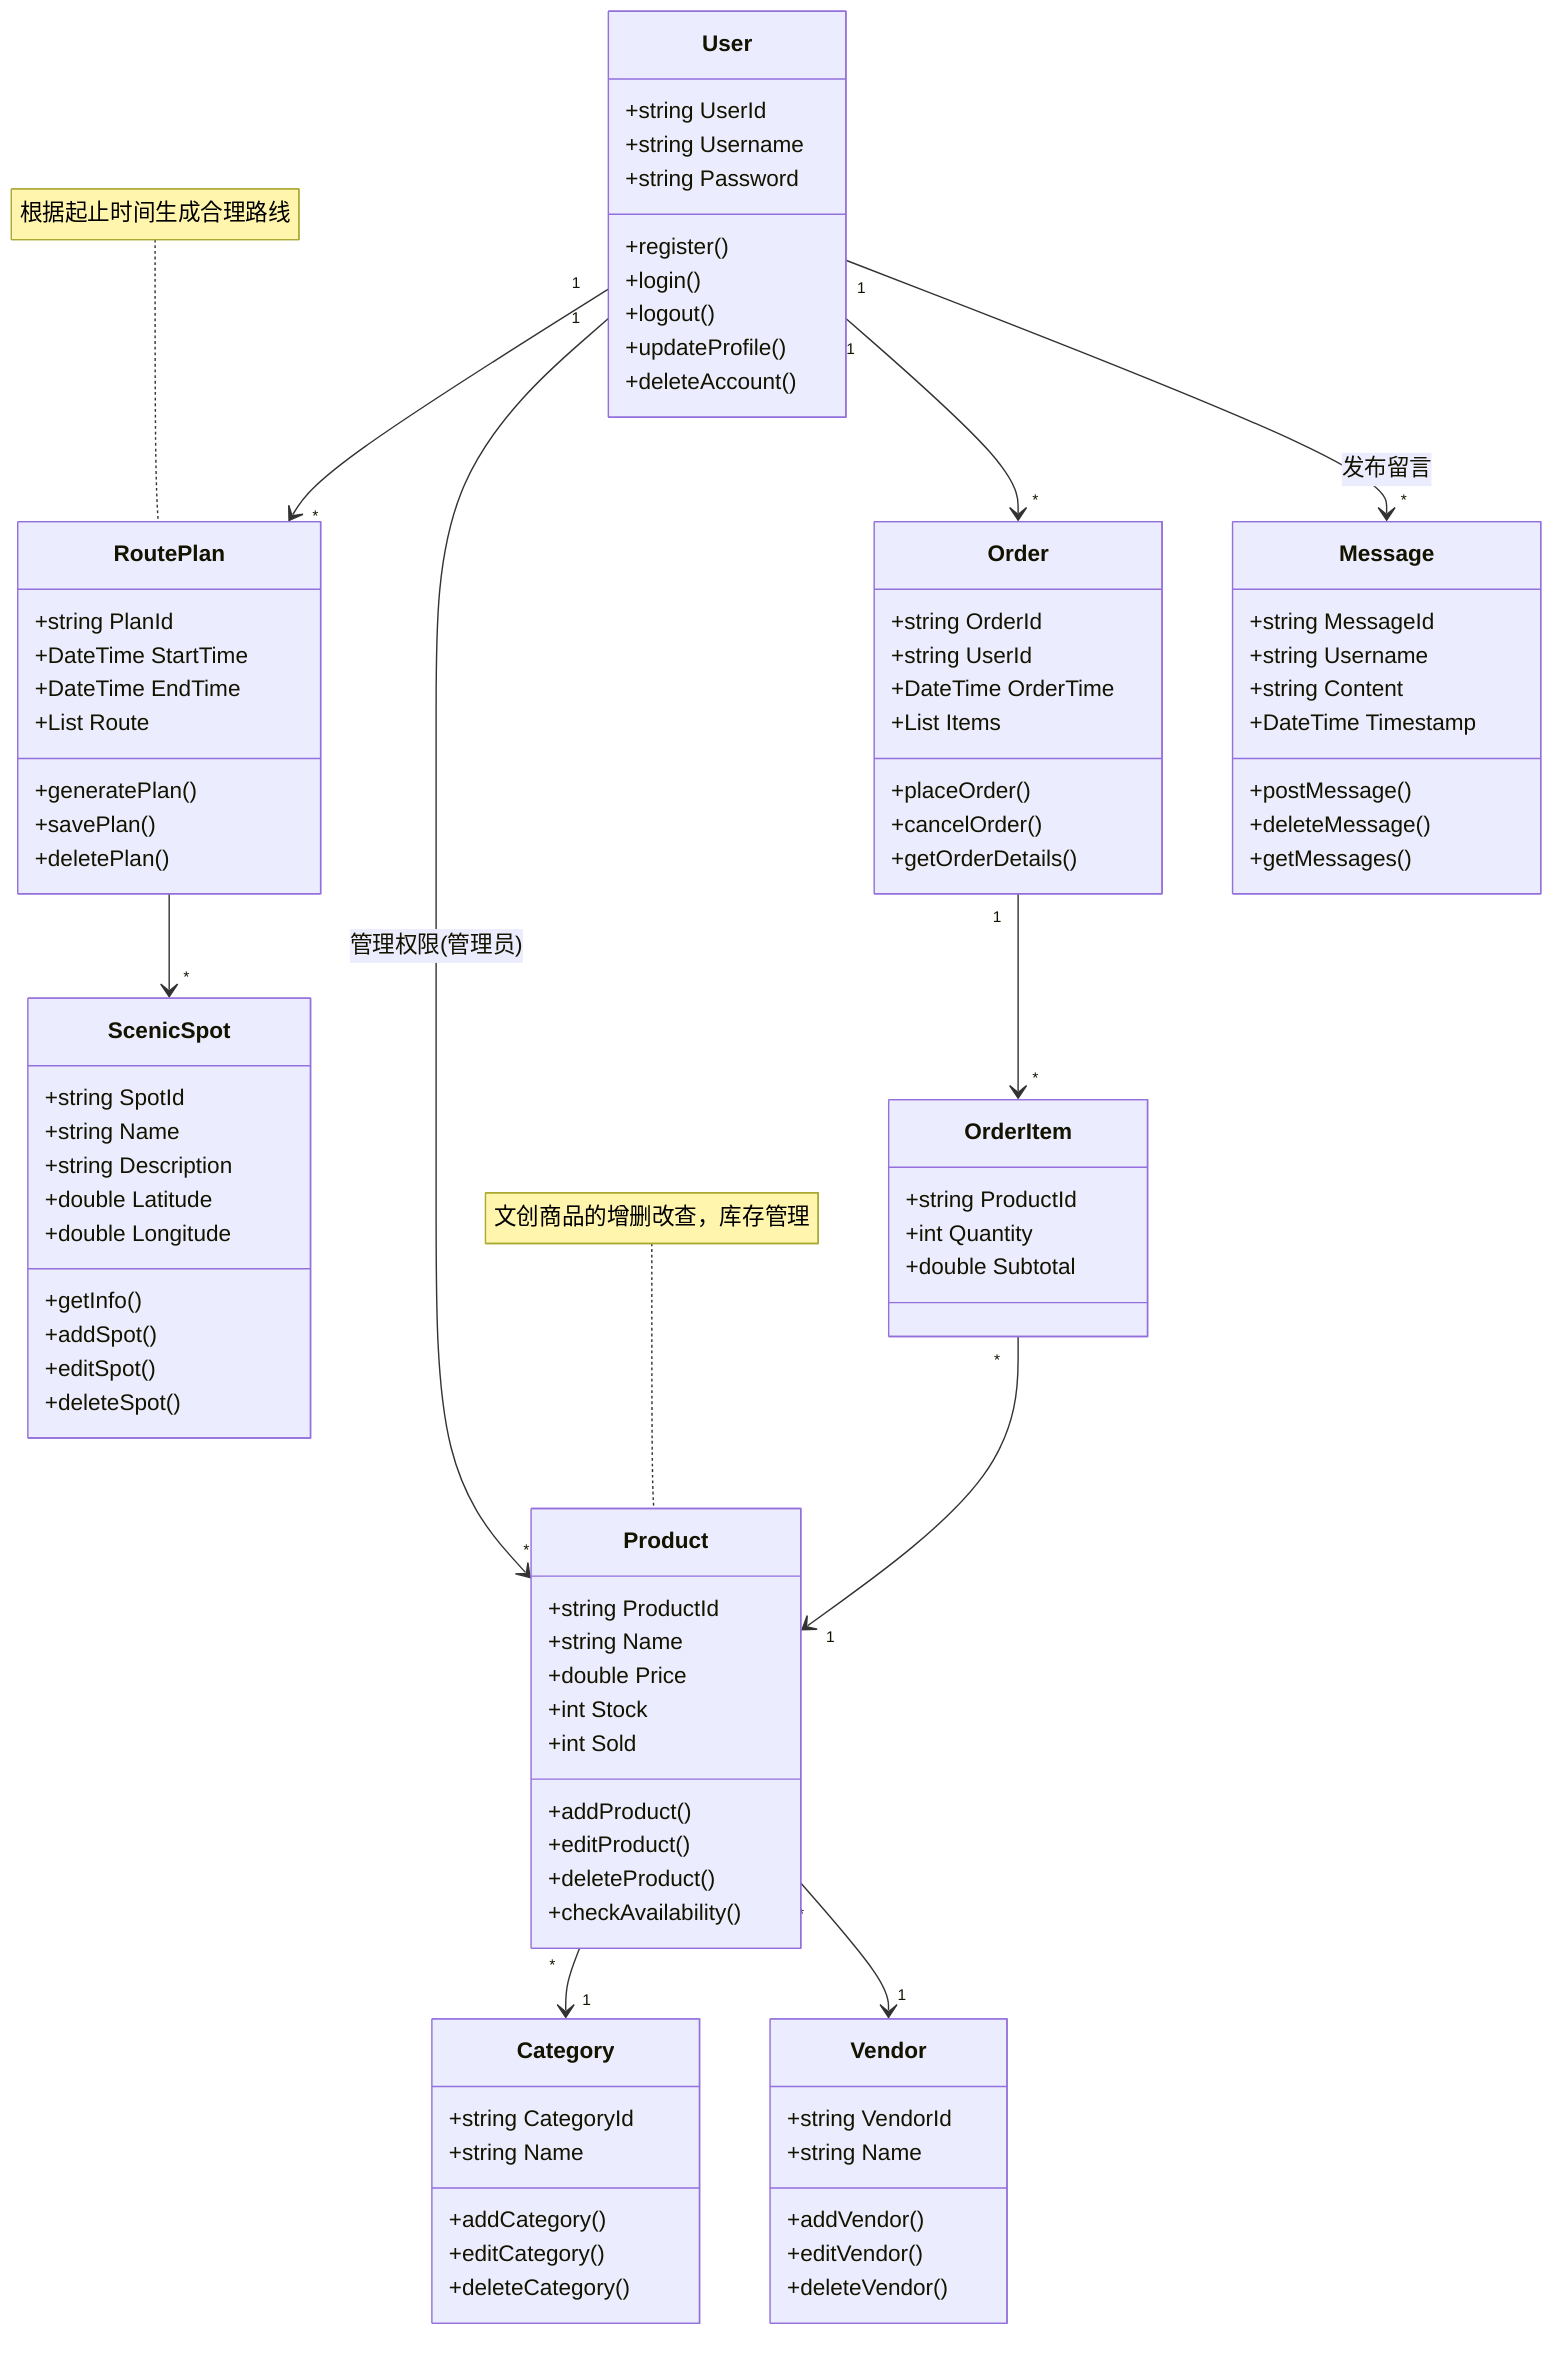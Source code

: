 classDiagram


class User {
    +string UserId
    +string Username
    +string Password
    +register()
    +login()
    +logout()
    +updateProfile()
    +deleteAccount()
}

class ScenicSpot {
    +string SpotId
    +string Name
    +string Description
    +double Latitude
    +double Longitude
    +getInfo()
    +addSpot()
    +editSpot()
    +deleteSpot()
}

class Message {
    +string MessageId
    +string Username
    +string Content
    +DateTime Timestamp
    +postMessage()
    +deleteMessage()
    +getMessages()
}

User "1" --> "*" Message : 发布留言

class Product {
    +string ProductId
    +string Name
    +double Price
    +int Stock
    +int Sold
    +addProduct()
    +editProduct()
    +deleteProduct()
    +checkAvailability()
}

class Vendor {
    +string VendorId
    +string Name
    +addVendor()
    +editVendor()
    +deleteVendor()
}

class Category {
    +string CategoryId
    +string Name
    +addCategory()
    +editCategory()
    +deleteCategory()
}

class Order {
    +string OrderId
    +string UserId
    +DateTime OrderTime
    +List<OrderItem> Items
    +placeOrder()
    +cancelOrder()
    +getOrderDetails()
}

class OrderItem {
    +string ProductId
    +int Quantity
    +double Subtotal
}

User "1" --> "*" Order
Order "1" --> "*" OrderItem
OrderItem "*" --> "1" Product
Product "*" --> "1" Vendor
Product "*" --> "1" Category

User "1" --> "*" Product : 管理权限(管理员)


class RoutePlan {
    +string PlanId
    +DateTime StartTime
    +DateTime EndTime
    +List<ScenicSpot> Route
    +generatePlan()
    +savePlan()
    +deletePlan()
}

User "1" --> "*" RoutePlan
RoutePlan --> "*" ScenicSpot


note for Product "文创商品的增删改查，库存管理"
note for RoutePlan "根据起止时间生成合理路线"